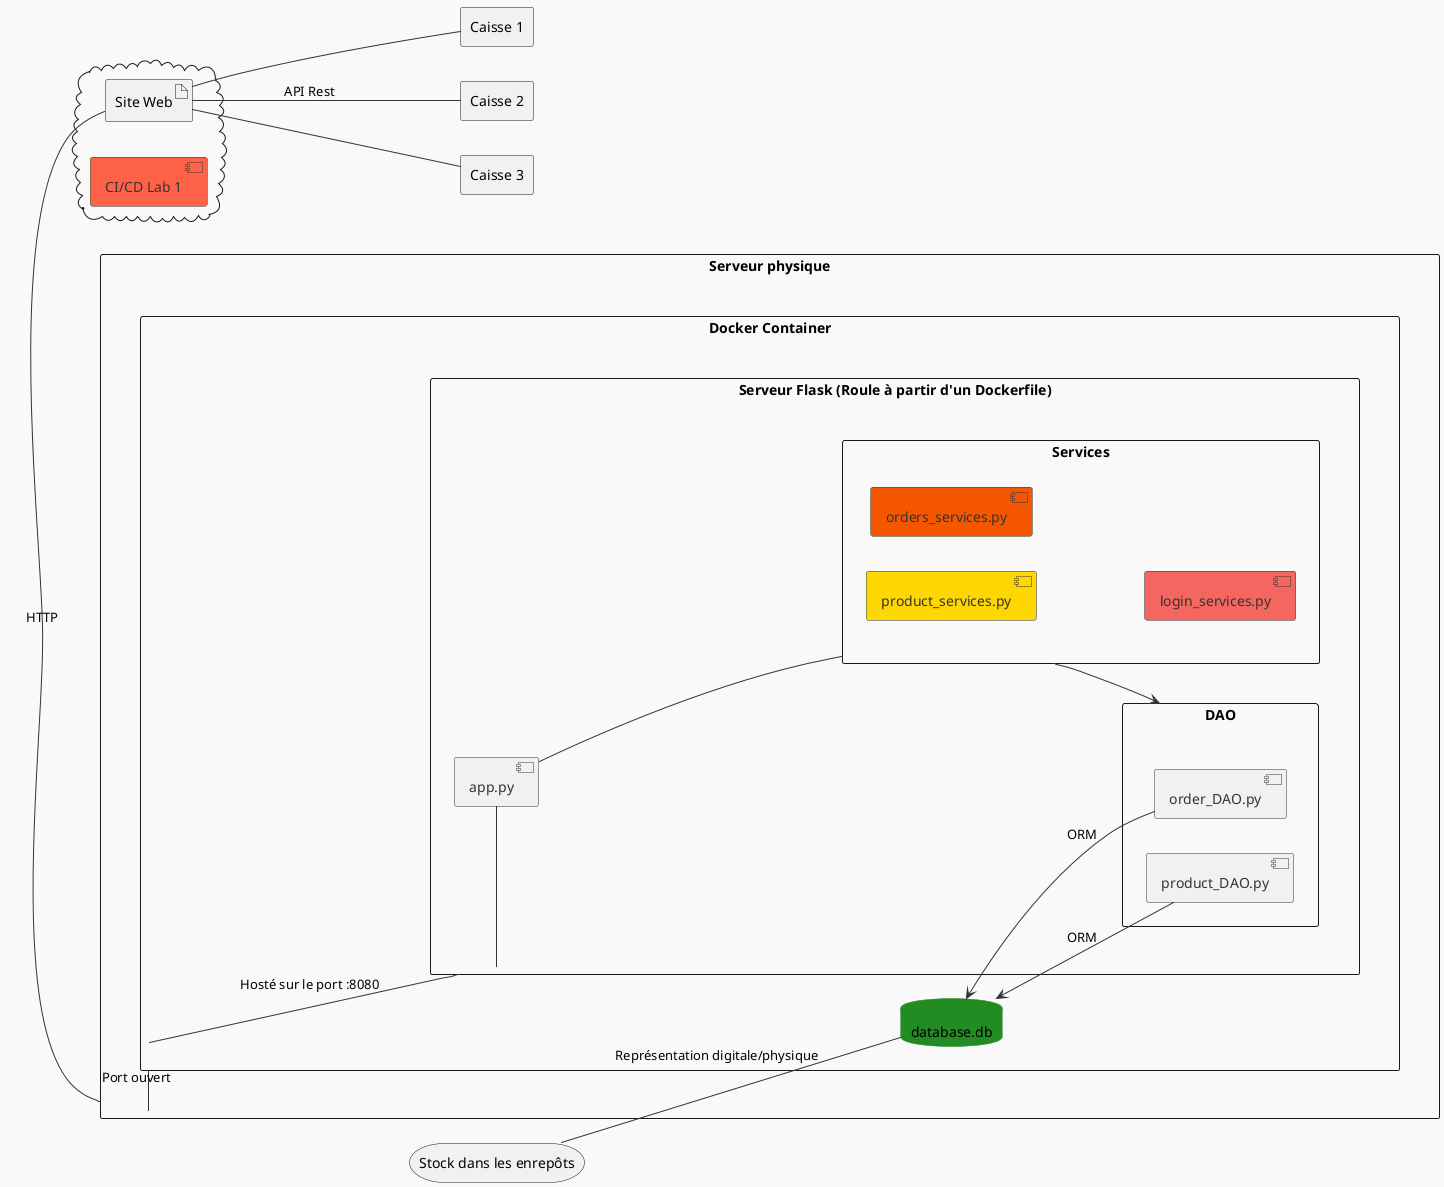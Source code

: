 @startuml ContexteTechnique

left to right direction

skinparam {
    BackgroundColor #F9F9F9
    ArrowColor #333333
    ComponentBorderColor #333333
    ComponentFontColor #333333
    DatabaseBorderColor #228B22
    QueueBorderColor #FF8C00
    InterfaceBorderColor #1E90FF
}


rectangle "Serveur physique" as sp {
    rectangle "Docker Container" as dc {

        rectangle "Serveur Flask (Roule à partir d'un Dockerfile)" as sc {
            component "app.py" as sm
            rectangle Services {
                component "product_services.py" as products #FFD700
                component "orders_services.py" as orders #F55700
                component "login_services.py" as login #F56660


            }
            rectangle DAO {
                component "product_DAO.py" as pdao
                component "order_DAO.py" as odao
            }
        }
        database "database.db" as db #228B22
    }
    dc -- sc : "Hosté sur le port :8080"
}

rectangle "Caisse 1" as c1
rectangle "Caisse 2" as c2
rectangle "Caisse 3" as c3

cloud {
    component "CI/CD Lab 1" as cicd #FF6347
    artifact "Site Web" as sw
}
storage "Stock dans les enrepôts" as se

Services --> DAO

db <-- pdao : ORM
db <-- odao : ORM

se -- db : Représentation digitale/physique
sp - dc : Port ouvert
sw - sp : HTTP
sm - sc
sm -- Services
sw -- c1
sw -- c2 : "API Rest"
sw -- c3

@enduml
